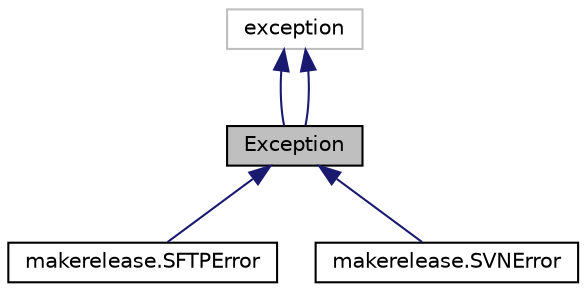 digraph "Exception"
{
  edge [fontname="Helvetica",fontsize="10",labelfontname="Helvetica",labelfontsize="10"];
  node [fontname="Helvetica",fontsize="10",shape=record];
  Node1 [label="Exception",height=0.2,width=0.4,color="black", fillcolor="grey75", style="filled", fontcolor="black"];
  Node2 -> Node1 [dir="back",color="midnightblue",fontsize="10",style="solid",fontname="Helvetica"];
  Node2 [label="exception",height=0.2,width=0.4,color="grey75", fillcolor="white", style="filled"];
  Node2 -> Node1 [dir="back",color="midnightblue",fontsize="10",style="solid",fontname="Helvetica"];
  Node1 -> Node3 [dir="back",color="midnightblue",fontsize="10",style="solid",fontname="Helvetica"];
  Node3 [label="makerelease.SFTPError",height=0.2,width=0.4,color="black", fillcolor="white", style="filled",URL="$classmakerelease_1_1_s_f_t_p_error.html"];
  Node1 -> Node4 [dir="back",color="midnightblue",fontsize="10",style="solid",fontname="Helvetica"];
  Node4 [label="makerelease.SVNError",height=0.2,width=0.4,color="black", fillcolor="white", style="filled",URL="$classmakerelease_1_1_s_v_n_error.html"];
}
